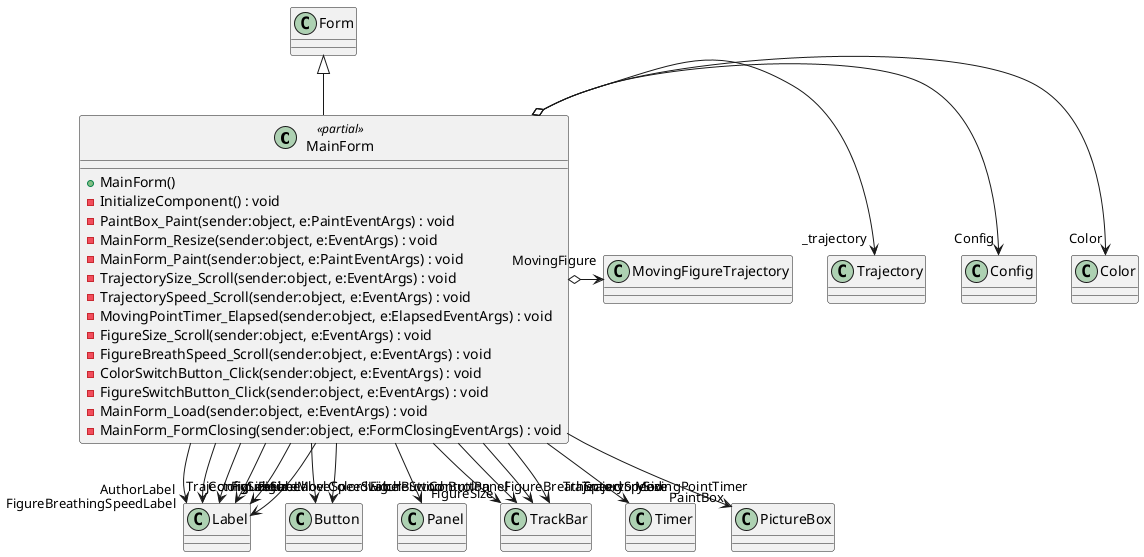 @startuml
class MainForm <<partial>> {
    + MainForm()
    - InitializeComponent() : void
    - PaintBox_Paint(sender:object, e:PaintEventArgs) : void
    - MainForm_Resize(sender:object, e:EventArgs) : void
    - MainForm_Paint(sender:object, e:PaintEventArgs) : void
    - TrajectorySize_Scroll(sender:object, e:EventArgs) : void
    - TrajectorySpeed_Scroll(sender:object, e:EventArgs) : void
    - MovingPointTimer_Elapsed(sender:object, e:ElapsedEventArgs) : void
    - FigureSize_Scroll(sender:object, e:EventArgs) : void
    - FigureBreathSpeed_Scroll(sender:object, e:EventArgs) : void
    - ColorSwitchButton_Click(sender:object, e:EventArgs) : void
    - FigureSwitchButton_Click(sender:object, e:EventArgs) : void
    - MainForm_Load(sender:object, e:EventArgs) : void
    - MainForm_FormClosing(sender:object, e:FormClosingEventArgs) : void
}
Form <|-- MainForm
MainForm o-> "Color" Color
MainForm o-> "Config" Config
MainForm o-> "_trajectory" Trajectory
MainForm o-> "MovingFigure" MovingFigureTrajectory
MainForm --> "AuthorLabel" Label
MainForm --> "ColorSwitchButton" Button
MainForm --> "ConfigLabel" Label
MainForm --> "ControlPanel" Panel
MainForm --> "FigureBreathingSpeedLabel" Label
MainForm --> "FigureBreathSpeed" TrackBar
MainForm --> "FigureMoveSpeedLabel" Label
MainForm --> "FigureSize" TrackBar
MainForm --> "FigureSizeLabel" Label
MainForm --> "FigureSwitchButton" Button
MainForm --> "MovingPointTimer" Timer
MainForm --> "PaintBox" PictureBox
MainForm --> "TrajectorySize" TrackBar
MainForm --> "TrajectorySizeLabel" Label
MainForm --> "TrajectorySpeed" TrackBar
@enduml

